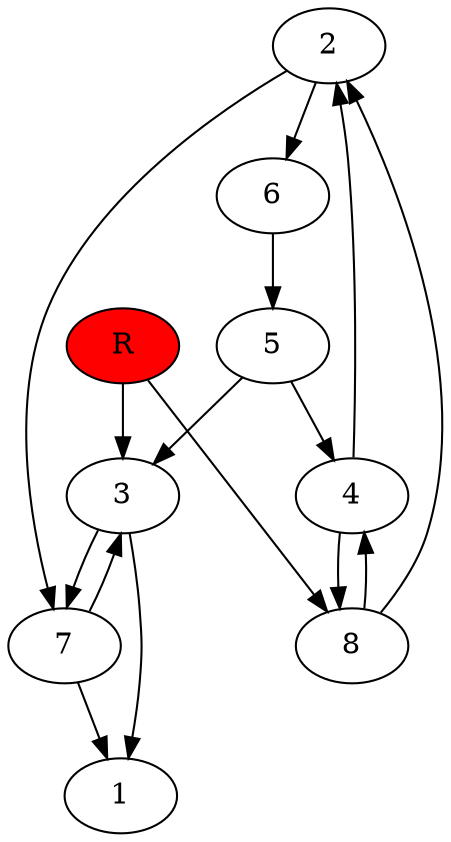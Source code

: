 digraph prb5913 {
	1
	2
	3
	4
	5
	6
	7
	8
	R [fillcolor="#ff0000" style=filled]
	2 -> 6
	2 -> 7
	3 -> 1
	3 -> 7
	4 -> 2
	4 -> 8
	5 -> 3
	5 -> 4
	6 -> 5
	7 -> 1
	7 -> 3
	8 -> 2
	8 -> 4
	R -> 3
	R -> 8
}
